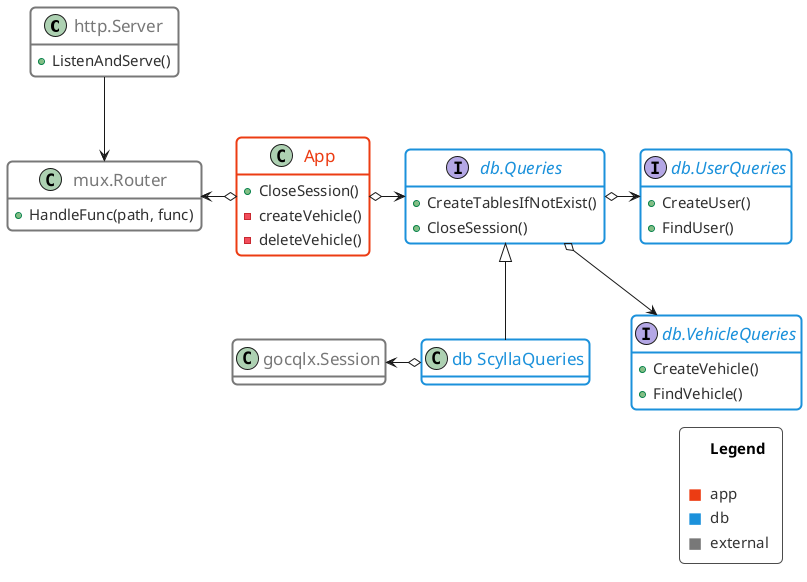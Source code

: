 @startuml Class diagram


' HttpServer, Router, App

class HttpServer as "http.Server" <<external>> {
    + ListenAndServe()
}

class App <<app>> {
    + CloseSession()
    - createVehicle()
    - deleteVehicle()
}
class Router as "mux.Router" <<external>> {
    + HandleFunc(path, func)
}

HttpServer -down-> Router
App o-left-> Router


' Queries

interface Queries as "db.Queries" <<db>> {
	+ CreateTablesIfNotExist()
	+ CloseSession()
}

interface VehicleQueries as "db.VehicleQueries" <<db>> {
	+ CreateVehicle()
	+ FindVehicle()
}

interface UserQueries as "db.UserQueries" <<db>> {
	+ CreateUser()
	+ FindUser()
}

App o-> Queries
Router -[hidden]right- Queries
Queries o-> UserQueries
Queries o-right-> VehicleQueries
UserQueries -[hidden]down- VehicleQueries
UserQueries -[hidden]down- VehicleQueries


' Scylla

class ScyllaQueries as "db ScyllaQueries" <<db>>
class ScyllaSession as "gocqlx.Session" <<external>>

Queries <|-down- ScyllaQueries
ScyllaQueries o-left-> ScyllaSession


' Legend

!$appColor = "#ec3c13"
!$dbColor = "#1b91db"
!$externalColor = "#787878"

legend right
|= |= <color:#000000>Legend  \n|
|<color:$appColor>■</color>| <color:#333333>app |
|<color:$dbColor>■</color>| <color:#333333>db |
|<color:$externalColor>■</color>| <color:#333333>external |
endlegend


' Appearance

hide stereotype
hide class fields
hide interface fields
Skinparam shadowing false

hide annotation circle

skinparam {
	RoundCorner 10
	Padding 2
	
	ArrowColor #787878
	ArrowThickness 2
}

skinparam class {
	BorderThickness 2
	BackgroundColor #ffffff
	AttributeFontColor #2f2f2f
	AttributeFontSize 15
	FontSize 17
	FontStyle "bold"

	FontColor<<app>> $appColor
	BorderColor<<app>> $appColor

	FontColor<<db>> $dbColor
	BorderColor<<db>> $dbColor

	FontColor<<external>> $externalColor
	BorderColor<<external>> $externalColor
}

skinparam legendBackgroundColor #ffffff
skinparam legendBorderColor #4c4c4c
skinparam LegendFontColor #ffffff
skinparam LegendFontSize 15

@enduml
